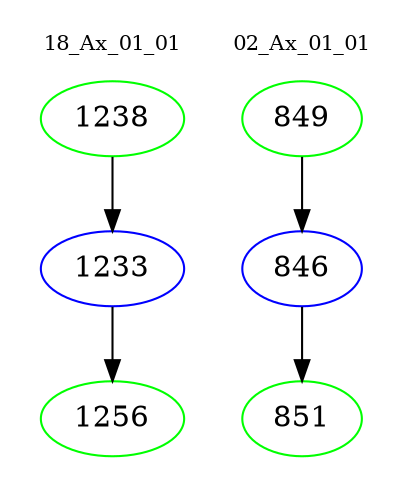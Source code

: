 digraph{
subgraph cluster_0 {
color = white
label = "18_Ax_01_01";
fontsize=10;
T0_1238 [label="1238", color="green"]
T0_1238 -> T0_1233 [color="black"]
T0_1233 [label="1233", color="blue"]
T0_1233 -> T0_1256 [color="black"]
T0_1256 [label="1256", color="green"]
}
subgraph cluster_1 {
color = white
label = "02_Ax_01_01";
fontsize=10;
T1_849 [label="849", color="green"]
T1_849 -> T1_846 [color="black"]
T1_846 [label="846", color="blue"]
T1_846 -> T1_851 [color="black"]
T1_851 [label="851", color="green"]
}
}

